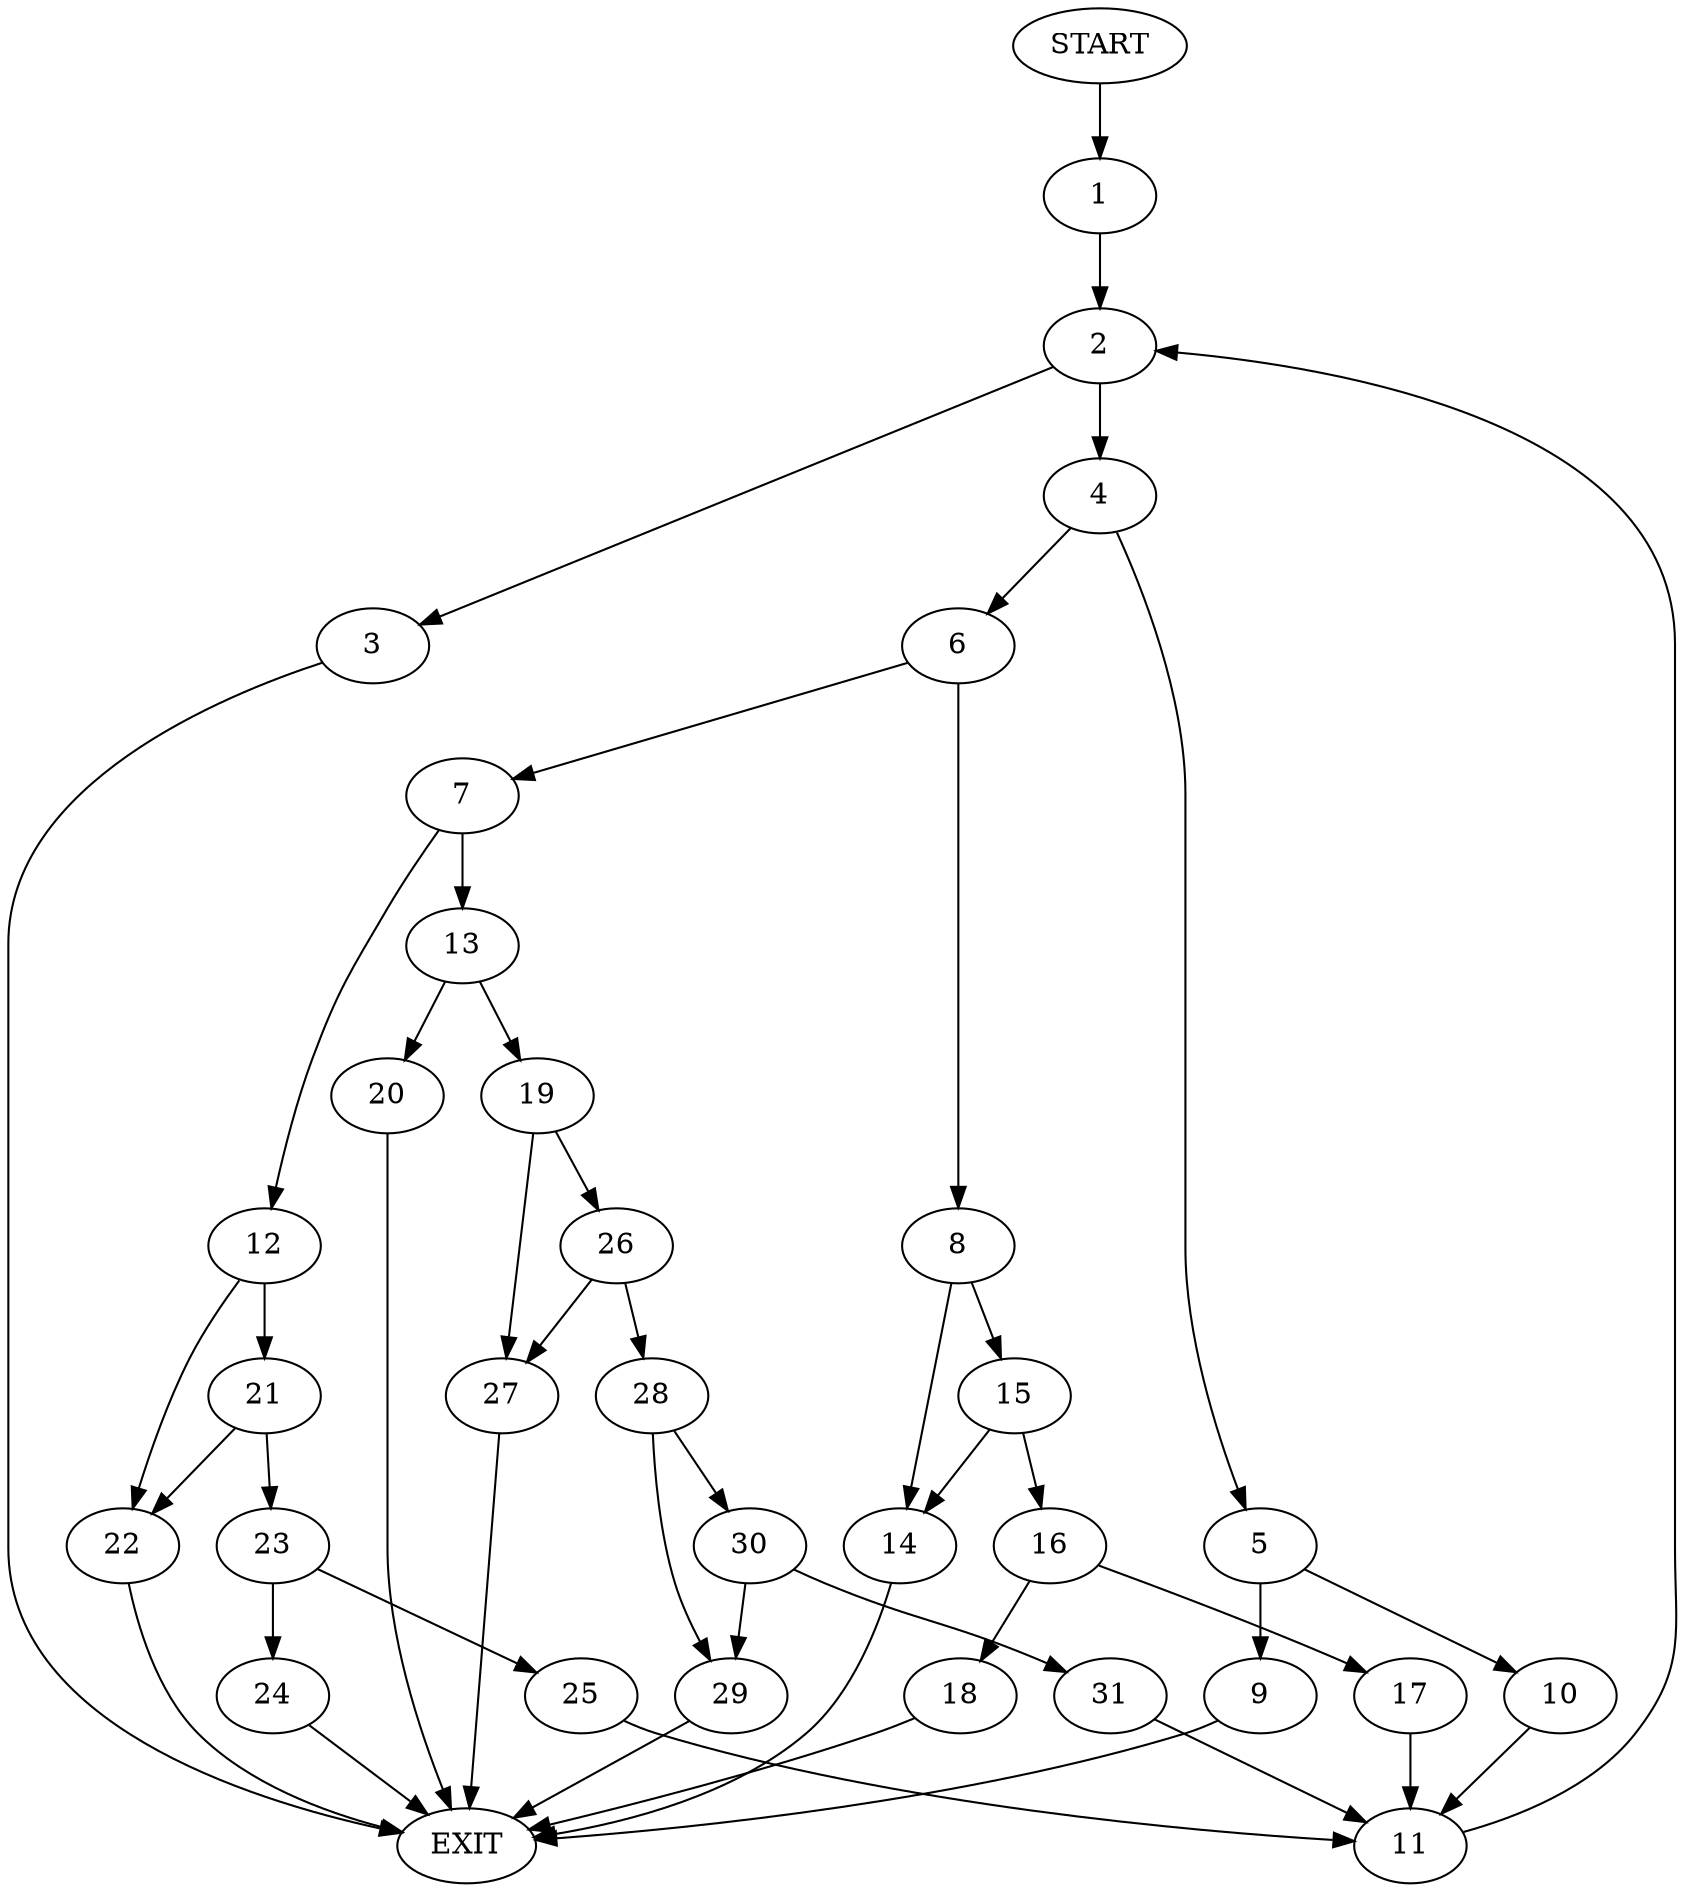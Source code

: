 digraph {
0 [label="START"]
32 [label="EXIT"]
0 -> 1
1 -> 2
2 -> 3
2 -> 4
3 -> 32
4 -> 5
4 -> 6
6 -> 7
6 -> 8
5 -> 9
5 -> 10
9 -> 32
10 -> 11
11 -> 2
7 -> 12
7 -> 13
8 -> 14
8 -> 15
15 -> 16
15 -> 14
14 -> 32
16 -> 17
16 -> 18
17 -> 11
18 -> 32
13 -> 19
13 -> 20
12 -> 21
12 -> 22
21 -> 23
21 -> 22
22 -> 32
23 -> 24
23 -> 25
25 -> 11
24 -> 32
19 -> 26
19 -> 27
20 -> 32
27 -> 32
26 -> 27
26 -> 28
28 -> 29
28 -> 30
29 -> 32
30 -> 29
30 -> 31
31 -> 11
}
